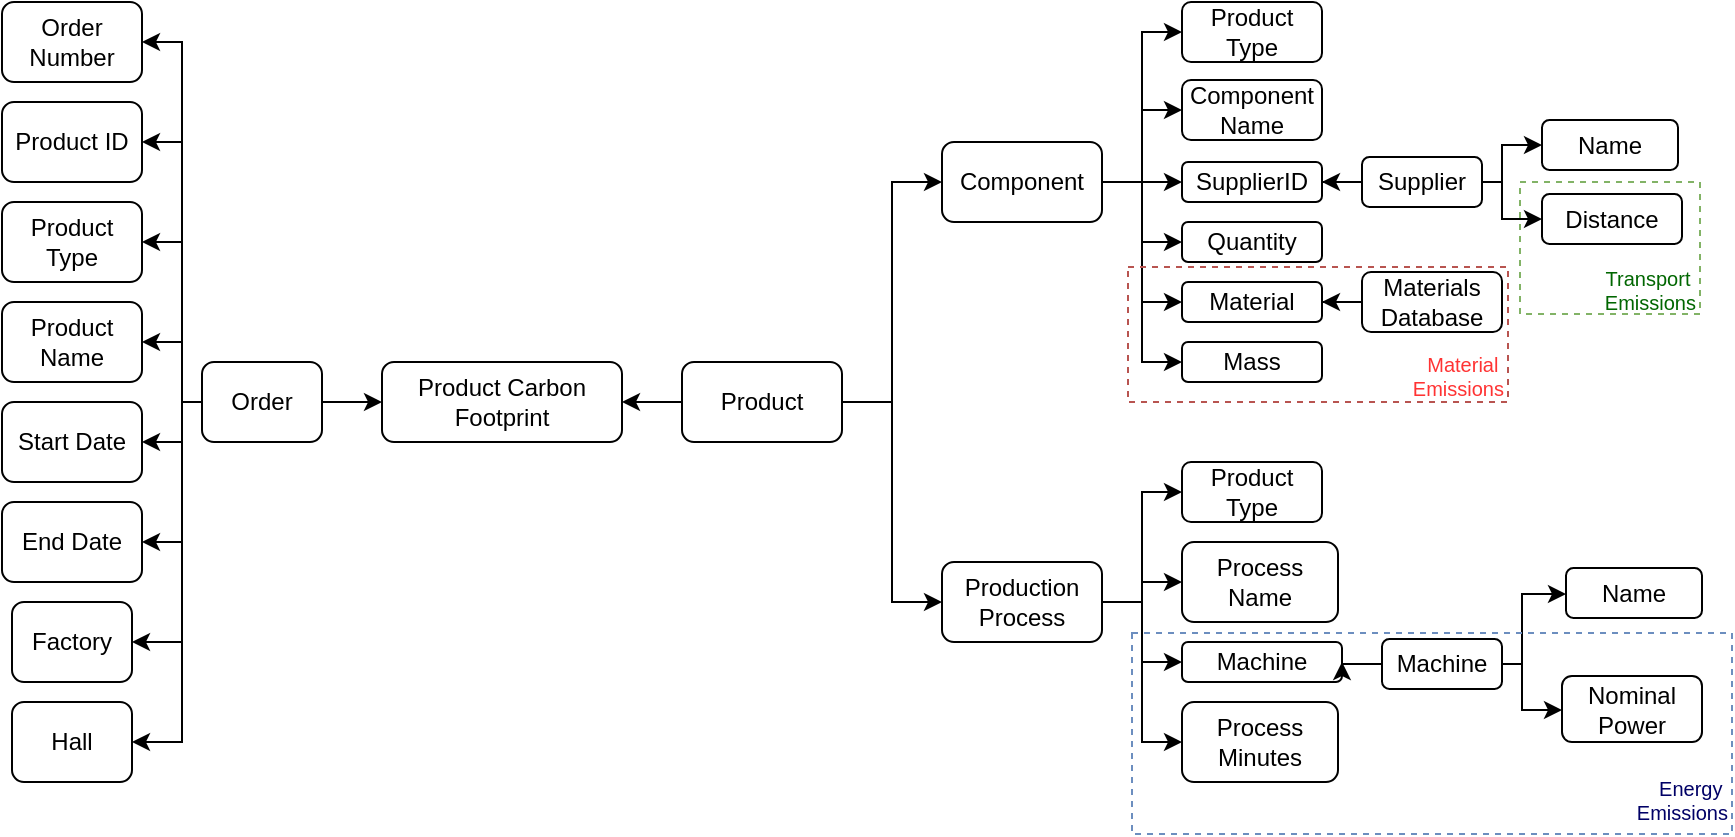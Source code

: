 <mxfile version="24.3.1" type="device">
  <diagram name="Page-1" id="cni5I3Lw1hY7gu9xh_l-">
    <mxGraphModel dx="1430" dy="795" grid="1" gridSize="10" guides="1" tooltips="1" connect="1" arrows="1" fold="1" page="1" pageScale="1" pageWidth="1100" pageHeight="850" math="0" shadow="0">
      <root>
        <mxCell id="0" />
        <mxCell id="1" parent="0" />
        <mxCell id="o2eXM6MfFAgDUqygltR4-1" value="Product Carbon Footprint" style="rounded=1;whiteSpace=wrap;html=1;fillColor=none;" parent="1" vertex="1">
          <mxGeometry x="308" y="404" width="120" height="40" as="geometry" />
        </mxCell>
        <mxCell id="o2eXM6MfFAgDUqygltR4-3" value="Process N&lt;span style=&quot;background-color: initial;&quot;&gt;ame&lt;/span&gt;" style="rounded=1;whiteSpace=wrap;html=1;fillColor=none;" parent="1" vertex="1">
          <mxGeometry x="708" y="494" width="78" height="40" as="geometry" />
        </mxCell>
        <mxCell id="ktxMWuNRyCT5x8mkZiQ--35" style="edgeStyle=orthogonalEdgeStyle;rounded=0;orthogonalLoop=1;jettySize=auto;html=1;entryX=1;entryY=0.5;entryDx=0;entryDy=0;" edge="1" parent="1" source="o2eXM6MfFAgDUqygltR4-8" target="ktxMWuNRyCT5x8mkZiQ--28">
          <mxGeometry relative="1" as="geometry" />
        </mxCell>
        <mxCell id="o2eXM6MfFAgDUqygltR4-8" value="Materials Database" style="rounded=1;whiteSpace=wrap;html=1;fillColor=none;" parent="1" vertex="1">
          <mxGeometry x="798" y="359" width="70" height="30" as="geometry" />
        </mxCell>
        <mxCell id="o2eXM6MfFAgDUqygltR4-15" style="edgeStyle=orthogonalEdgeStyle;rounded=0;orthogonalLoop=1;jettySize=auto;html=1;entryX=0;entryY=0.5;entryDx=0;entryDy=0;" parent="1" source="o2eXM6MfFAgDUqygltR4-11" target="o2eXM6MfFAgDUqygltR4-13" edge="1">
          <mxGeometry relative="1" as="geometry" />
        </mxCell>
        <mxCell id="ktxMWuNRyCT5x8mkZiQ--16" style="edgeStyle=orthogonalEdgeStyle;rounded=0;orthogonalLoop=1;jettySize=auto;html=1;entryX=1;entryY=0.5;entryDx=0;entryDy=0;" edge="1" parent="1" source="o2eXM6MfFAgDUqygltR4-11" target="o2eXM6MfFAgDUqygltR4-1">
          <mxGeometry relative="1" as="geometry" />
        </mxCell>
        <mxCell id="ktxMWuNRyCT5x8mkZiQ--17" style="edgeStyle=orthogonalEdgeStyle;rounded=0;orthogonalLoop=1;jettySize=auto;html=1;entryX=0;entryY=0.5;entryDx=0;entryDy=0;" edge="1" parent="1" source="o2eXM6MfFAgDUqygltR4-11" target="o2eXM6MfFAgDUqygltR4-19">
          <mxGeometry relative="1" as="geometry" />
        </mxCell>
        <mxCell id="o2eXM6MfFAgDUqygltR4-11" value="Product" style="rounded=1;whiteSpace=wrap;html=1;fillColor=none;" parent="1" vertex="1">
          <mxGeometry x="458" y="404" width="80" height="40" as="geometry" />
        </mxCell>
        <mxCell id="o2eXM6MfFAgDUqygltR4-18" style="edgeStyle=orthogonalEdgeStyle;rounded=0;orthogonalLoop=1;jettySize=auto;html=1;entryX=0;entryY=0.5;entryDx=0;entryDy=0;" parent="1" source="o2eXM6MfFAgDUqygltR4-13" target="o2eXM6MfFAgDUqygltR4-17" edge="1">
          <mxGeometry relative="1" as="geometry" />
        </mxCell>
        <mxCell id="ktxMWuNRyCT5x8mkZiQ--19" style="edgeStyle=orthogonalEdgeStyle;rounded=0;orthogonalLoop=1;jettySize=auto;html=1;entryX=0;entryY=0.5;entryDx=0;entryDy=0;" edge="1" parent="1" source="o2eXM6MfFAgDUqygltR4-13" target="ktxMWuNRyCT5x8mkZiQ--18">
          <mxGeometry relative="1" as="geometry" />
        </mxCell>
        <mxCell id="ktxMWuNRyCT5x8mkZiQ--30" style="edgeStyle=orthogonalEdgeStyle;rounded=0;orthogonalLoop=1;jettySize=auto;html=1;entryX=0;entryY=0.5;entryDx=0;entryDy=0;" edge="1" parent="1" source="o2eXM6MfFAgDUqygltR4-13" target="ktxMWuNRyCT5x8mkZiQ--20">
          <mxGeometry relative="1" as="geometry" />
        </mxCell>
        <mxCell id="ktxMWuNRyCT5x8mkZiQ--31" style="edgeStyle=orthogonalEdgeStyle;rounded=0;orthogonalLoop=1;jettySize=auto;html=1;entryX=0;entryY=0.5;entryDx=0;entryDy=0;" edge="1" parent="1" source="o2eXM6MfFAgDUqygltR4-13" target="ktxMWuNRyCT5x8mkZiQ--26">
          <mxGeometry relative="1" as="geometry" />
        </mxCell>
        <mxCell id="ktxMWuNRyCT5x8mkZiQ--32" style="edgeStyle=orthogonalEdgeStyle;rounded=0;orthogonalLoop=1;jettySize=auto;html=1;entryX=0;entryY=0.5;entryDx=0;entryDy=0;" edge="1" parent="1" source="o2eXM6MfFAgDUqygltR4-13" target="ktxMWuNRyCT5x8mkZiQ--28">
          <mxGeometry relative="1" as="geometry" />
        </mxCell>
        <mxCell id="ktxMWuNRyCT5x8mkZiQ--33" style="edgeStyle=orthogonalEdgeStyle;rounded=0;orthogonalLoop=1;jettySize=auto;html=1;entryX=0;entryY=0.5;entryDx=0;entryDy=0;" edge="1" parent="1" source="o2eXM6MfFAgDUqygltR4-13" target="ktxMWuNRyCT5x8mkZiQ--29">
          <mxGeometry relative="1" as="geometry" />
        </mxCell>
        <mxCell id="o2eXM6MfFAgDUqygltR4-13" value="Component" style="rounded=1;whiteSpace=wrap;html=1;fillColor=none;" parent="1" vertex="1">
          <mxGeometry x="588" y="294" width="80" height="40" as="geometry" />
        </mxCell>
        <mxCell id="o2eXM6MfFAgDUqygltR4-17" value="Component Name" style="rounded=1;whiteSpace=wrap;html=1;fillColor=none;" parent="1" vertex="1">
          <mxGeometry x="708" y="263" width="70" height="30" as="geometry" />
        </mxCell>
        <mxCell id="ktxMWuNRyCT5x8mkZiQ--49" style="edgeStyle=orthogonalEdgeStyle;rounded=0;orthogonalLoop=1;jettySize=auto;html=1;entryX=0;entryY=0.5;entryDx=0;entryDy=0;" edge="1" parent="1" source="o2eXM6MfFAgDUqygltR4-19" target="ktxMWuNRyCT5x8mkZiQ--38">
          <mxGeometry relative="1" as="geometry" />
        </mxCell>
        <mxCell id="ktxMWuNRyCT5x8mkZiQ--50" style="edgeStyle=orthogonalEdgeStyle;rounded=0;orthogonalLoop=1;jettySize=auto;html=1;entryX=0;entryY=0.5;entryDx=0;entryDy=0;" edge="1" parent="1" source="o2eXM6MfFAgDUqygltR4-19" target="o2eXM6MfFAgDUqygltR4-3">
          <mxGeometry relative="1" as="geometry" />
        </mxCell>
        <mxCell id="ktxMWuNRyCT5x8mkZiQ--51" style="edgeStyle=orthogonalEdgeStyle;rounded=0;orthogonalLoop=1;jettySize=auto;html=1;entryX=0;entryY=0.5;entryDx=0;entryDy=0;" edge="1" parent="1" source="o2eXM6MfFAgDUqygltR4-19" target="o2eXM6MfFAgDUqygltR4-21">
          <mxGeometry relative="1" as="geometry" />
        </mxCell>
        <mxCell id="ktxMWuNRyCT5x8mkZiQ--52" style="edgeStyle=orthogonalEdgeStyle;rounded=0;orthogonalLoop=1;jettySize=auto;html=1;entryX=0;entryY=0.5;entryDx=0;entryDy=0;" edge="1" parent="1" source="o2eXM6MfFAgDUqygltR4-19" target="ktxMWuNRyCT5x8mkZiQ--48">
          <mxGeometry relative="1" as="geometry" />
        </mxCell>
        <mxCell id="o2eXM6MfFAgDUqygltR4-19" value="Production Process" style="rounded=1;whiteSpace=wrap;html=1;fillColor=none;" parent="1" vertex="1">
          <mxGeometry x="588" y="504" width="80" height="40" as="geometry" />
        </mxCell>
        <mxCell id="o2eXM6MfFAgDUqygltR4-21" value="Machine" style="rounded=1;whiteSpace=wrap;html=1;fillColor=none;" parent="1" vertex="1">
          <mxGeometry x="708" y="544" width="80" height="20" as="geometry" />
        </mxCell>
        <mxCell id="ktxMWuNRyCT5x8mkZiQ--6" style="edgeStyle=orthogonalEdgeStyle;rounded=0;orthogonalLoop=1;jettySize=auto;html=1;entryX=1;entryY=0.5;entryDx=0;entryDy=0;" edge="1" parent="1" source="o2eXM6MfFAgDUqygltR4-23" target="o2eXM6MfFAgDUqygltR4-25">
          <mxGeometry relative="1" as="geometry">
            <Array as="points">
              <mxPoint x="208" y="424" />
              <mxPoint x="208" y="244" />
            </Array>
          </mxGeometry>
        </mxCell>
        <mxCell id="ktxMWuNRyCT5x8mkZiQ--7" style="edgeStyle=orthogonalEdgeStyle;rounded=0;orthogonalLoop=1;jettySize=auto;html=1;entryX=1;entryY=0.5;entryDx=0;entryDy=0;" edge="1" parent="1" source="o2eXM6MfFAgDUqygltR4-23" target="ktxMWuNRyCT5x8mkZiQ--2">
          <mxGeometry relative="1" as="geometry">
            <Array as="points">
              <mxPoint x="208" y="424" />
              <mxPoint x="208" y="294" />
            </Array>
          </mxGeometry>
        </mxCell>
        <mxCell id="ktxMWuNRyCT5x8mkZiQ--8" style="edgeStyle=orthogonalEdgeStyle;rounded=0;orthogonalLoop=1;jettySize=auto;html=1;entryX=1;entryY=0.5;entryDx=0;entryDy=0;" edge="1" parent="1" source="o2eXM6MfFAgDUqygltR4-23" target="o2eXM6MfFAgDUqygltR4-26">
          <mxGeometry relative="1" as="geometry">
            <Array as="points">
              <mxPoint x="208" y="424" />
              <mxPoint x="208" y="344" />
            </Array>
          </mxGeometry>
        </mxCell>
        <mxCell id="ktxMWuNRyCT5x8mkZiQ--9" style="edgeStyle=orthogonalEdgeStyle;rounded=0;orthogonalLoop=1;jettySize=auto;html=1;entryX=1;entryY=0.5;entryDx=0;entryDy=0;" edge="1" parent="1" source="o2eXM6MfFAgDUqygltR4-23" target="ktxMWuNRyCT5x8mkZiQ--3">
          <mxGeometry relative="1" as="geometry">
            <Array as="points">
              <mxPoint x="208" y="424" />
              <mxPoint x="208" y="394" />
            </Array>
          </mxGeometry>
        </mxCell>
        <mxCell id="ktxMWuNRyCT5x8mkZiQ--10" style="edgeStyle=orthogonalEdgeStyle;rounded=0;orthogonalLoop=1;jettySize=auto;html=1;entryX=1;entryY=0.5;entryDx=0;entryDy=0;" edge="1" parent="1" source="o2eXM6MfFAgDUqygltR4-23" target="o2eXM6MfFAgDUqygltR4-28">
          <mxGeometry relative="1" as="geometry">
            <Array as="points">
              <mxPoint x="208" y="424" />
              <mxPoint x="208" y="444" />
            </Array>
          </mxGeometry>
        </mxCell>
        <mxCell id="ktxMWuNRyCT5x8mkZiQ--11" style="edgeStyle=orthogonalEdgeStyle;rounded=0;orthogonalLoop=1;jettySize=auto;html=1;entryX=1;entryY=0.5;entryDx=0;entryDy=0;" edge="1" parent="1" source="o2eXM6MfFAgDUqygltR4-23" target="ktxMWuNRyCT5x8mkZiQ--4">
          <mxGeometry relative="1" as="geometry">
            <Array as="points">
              <mxPoint x="208" y="424" />
              <mxPoint x="208" y="494" />
            </Array>
          </mxGeometry>
        </mxCell>
        <mxCell id="ktxMWuNRyCT5x8mkZiQ--12" style="edgeStyle=orthogonalEdgeStyle;rounded=0;orthogonalLoop=1;jettySize=auto;html=1;entryX=1;entryY=0.5;entryDx=0;entryDy=0;" edge="1" parent="1" source="o2eXM6MfFAgDUqygltR4-23" target="o2eXM6MfFAgDUqygltR4-27">
          <mxGeometry relative="1" as="geometry">
            <Array as="points">
              <mxPoint x="208" y="424" />
              <mxPoint x="208" y="544" />
            </Array>
          </mxGeometry>
        </mxCell>
        <mxCell id="ktxMWuNRyCT5x8mkZiQ--13" style="edgeStyle=orthogonalEdgeStyle;rounded=0;orthogonalLoop=1;jettySize=auto;html=1;entryX=1;entryY=0.5;entryDx=0;entryDy=0;" edge="1" parent="1" source="o2eXM6MfFAgDUqygltR4-23" target="ktxMWuNRyCT5x8mkZiQ--5">
          <mxGeometry relative="1" as="geometry">
            <Array as="points">
              <mxPoint x="208" y="424" />
              <mxPoint x="208" y="594" />
            </Array>
          </mxGeometry>
        </mxCell>
        <mxCell id="ktxMWuNRyCT5x8mkZiQ--14" style="edgeStyle=orthogonalEdgeStyle;rounded=0;orthogonalLoop=1;jettySize=auto;html=1;entryX=0;entryY=0.5;entryDx=0;entryDy=0;" edge="1" parent="1" source="o2eXM6MfFAgDUqygltR4-23" target="o2eXM6MfFAgDUqygltR4-1">
          <mxGeometry relative="1" as="geometry" />
        </mxCell>
        <mxCell id="o2eXM6MfFAgDUqygltR4-23" value="Order" style="rounded=1;whiteSpace=wrap;html=1;fillColor=none;" parent="1" vertex="1">
          <mxGeometry x="218" y="404" width="60" height="40" as="geometry" />
        </mxCell>
        <mxCell id="o2eXM6MfFAgDUqygltR4-25" value="Order Number" style="rounded=1;whiteSpace=wrap;html=1;fillColor=none;" parent="1" vertex="1">
          <mxGeometry x="118" y="224" width="70" height="40" as="geometry" />
        </mxCell>
        <mxCell id="o2eXM6MfFAgDUqygltR4-26" value="Product Type" style="rounded=1;whiteSpace=wrap;html=1;fillColor=none;" parent="1" vertex="1">
          <mxGeometry x="118" y="324" width="70" height="40" as="geometry" />
        </mxCell>
        <mxCell id="o2eXM6MfFAgDUqygltR4-27" value="Factory" style="rounded=1;whiteSpace=wrap;html=1;fillColor=none;" parent="1" vertex="1">
          <mxGeometry x="123" y="524" width="60" height="40" as="geometry" />
        </mxCell>
        <mxCell id="o2eXM6MfFAgDUqygltR4-28" value="Start Date" style="rounded=1;whiteSpace=wrap;html=1;fillColor=none;" parent="1" vertex="1">
          <mxGeometry x="118" y="424" width="70" height="40" as="geometry" />
        </mxCell>
        <mxCell id="o2eXM6MfFAgDUqygltR4-33" value="Name" style="rounded=1;whiteSpace=wrap;html=1;fillColor=none;" parent="1" vertex="1">
          <mxGeometry x="888" y="283" width="68" height="25" as="geometry" />
        </mxCell>
        <mxCell id="ktxMWuNRyCT5x8mkZiQ--24" style="edgeStyle=orthogonalEdgeStyle;rounded=0;orthogonalLoop=1;jettySize=auto;html=1;entryX=0;entryY=0.5;entryDx=0;entryDy=0;" edge="1" parent="1" source="o2eXM6MfFAgDUqygltR4-35" target="o2eXM6MfFAgDUqygltR4-33">
          <mxGeometry relative="1" as="geometry">
            <Array as="points">
              <mxPoint x="868" y="314" />
              <mxPoint x="868" y="295" />
            </Array>
          </mxGeometry>
        </mxCell>
        <mxCell id="ktxMWuNRyCT5x8mkZiQ--25" style="edgeStyle=orthogonalEdgeStyle;rounded=0;orthogonalLoop=1;jettySize=auto;html=1;entryX=0;entryY=0.5;entryDx=0;entryDy=0;" edge="1" parent="1" source="o2eXM6MfFAgDUqygltR4-35" target="o2eXM6MfFAgDUqygltR4-36">
          <mxGeometry relative="1" as="geometry">
            <Array as="points">
              <mxPoint x="868" y="314" />
              <mxPoint x="868" y="333" />
            </Array>
          </mxGeometry>
        </mxCell>
        <mxCell id="ktxMWuNRyCT5x8mkZiQ--37" style="edgeStyle=orthogonalEdgeStyle;rounded=0;orthogonalLoop=1;jettySize=auto;html=1;entryX=1;entryY=0.5;entryDx=0;entryDy=0;" edge="1" parent="1" source="o2eXM6MfFAgDUqygltR4-35" target="ktxMWuNRyCT5x8mkZiQ--20">
          <mxGeometry relative="1" as="geometry" />
        </mxCell>
        <mxCell id="o2eXM6MfFAgDUqygltR4-35" value="Supplier" style="rounded=1;whiteSpace=wrap;html=1;fillColor=none;" parent="1" vertex="1">
          <mxGeometry x="798" y="301.5" width="60" height="25" as="geometry" />
        </mxCell>
        <mxCell id="o2eXM6MfFAgDUqygltR4-36" value="Distance" style="rounded=1;whiteSpace=wrap;html=1;fillColor=none;" parent="1" vertex="1">
          <mxGeometry x="888" y="320" width="70" height="25" as="geometry" />
        </mxCell>
        <mxCell id="ktxMWuNRyCT5x8mkZiQ--2" value="Product ID" style="rounded=1;whiteSpace=wrap;html=1;fillColor=none;" vertex="1" parent="1">
          <mxGeometry x="118" y="274" width="70" height="40" as="geometry" />
        </mxCell>
        <mxCell id="ktxMWuNRyCT5x8mkZiQ--3" value="Product Name" style="rounded=1;whiteSpace=wrap;html=1;fillColor=none;" vertex="1" parent="1">
          <mxGeometry x="118" y="374" width="70" height="40" as="geometry" />
        </mxCell>
        <mxCell id="ktxMWuNRyCT5x8mkZiQ--4" value="End Date" style="rounded=1;whiteSpace=wrap;html=1;fillColor=none;" vertex="1" parent="1">
          <mxGeometry x="118" y="474" width="70" height="40" as="geometry" />
        </mxCell>
        <mxCell id="ktxMWuNRyCT5x8mkZiQ--5" value="Hall" style="rounded=1;whiteSpace=wrap;html=1;fillColor=none;" vertex="1" parent="1">
          <mxGeometry x="123" y="574" width="60" height="40" as="geometry" />
        </mxCell>
        <mxCell id="ktxMWuNRyCT5x8mkZiQ--18" value="Product Type" style="rounded=1;whiteSpace=wrap;html=1;fillColor=none;" vertex="1" parent="1">
          <mxGeometry x="708" y="224" width="70" height="30" as="geometry" />
        </mxCell>
        <mxCell id="ktxMWuNRyCT5x8mkZiQ--20" value="SupplierID" style="rounded=1;whiteSpace=wrap;html=1;fillColor=none;" vertex="1" parent="1">
          <mxGeometry x="708" y="304" width="70" height="20" as="geometry" />
        </mxCell>
        <mxCell id="ktxMWuNRyCT5x8mkZiQ--26" value="Quantity" style="rounded=1;whiteSpace=wrap;html=1;fillColor=none;" vertex="1" parent="1">
          <mxGeometry x="708" y="334" width="70" height="20" as="geometry" />
        </mxCell>
        <mxCell id="ktxMWuNRyCT5x8mkZiQ--28" value="Material" style="rounded=1;whiteSpace=wrap;html=1;fillColor=none;" vertex="1" parent="1">
          <mxGeometry x="708" y="364" width="70" height="20" as="geometry" />
        </mxCell>
        <mxCell id="ktxMWuNRyCT5x8mkZiQ--29" value="Mass" style="rounded=1;whiteSpace=wrap;html=1;fillColor=none;" vertex="1" parent="1">
          <mxGeometry x="708" y="394" width="70" height="20" as="geometry" />
        </mxCell>
        <mxCell id="ktxMWuNRyCT5x8mkZiQ--38" value="Product Type" style="rounded=1;whiteSpace=wrap;html=1;fillColor=none;" vertex="1" parent="1">
          <mxGeometry x="708" y="454" width="70" height="30" as="geometry" />
        </mxCell>
        <mxCell id="ktxMWuNRyCT5x8mkZiQ--42" value="Name" style="rounded=1;whiteSpace=wrap;html=1;fillColor=none;" vertex="1" parent="1">
          <mxGeometry x="900" y="507" width="68" height="25" as="geometry" />
        </mxCell>
        <mxCell id="ktxMWuNRyCT5x8mkZiQ--44" style="edgeStyle=orthogonalEdgeStyle;rounded=0;orthogonalLoop=1;jettySize=auto;html=1;entryX=0;entryY=0.5;entryDx=0;entryDy=0;" edge="1" parent="1" source="ktxMWuNRyCT5x8mkZiQ--45" target="ktxMWuNRyCT5x8mkZiQ--46">
          <mxGeometry relative="1" as="geometry">
            <Array as="points">
              <mxPoint x="878" y="555" />
              <mxPoint x="878" y="578" />
              <mxPoint x="898" y="578" />
            </Array>
          </mxGeometry>
        </mxCell>
        <mxCell id="ktxMWuNRyCT5x8mkZiQ--47" style="edgeStyle=orthogonalEdgeStyle;rounded=0;orthogonalLoop=1;jettySize=auto;html=1;entryX=1;entryY=0.5;entryDx=0;entryDy=0;" edge="1" parent="1" source="ktxMWuNRyCT5x8mkZiQ--45" target="o2eXM6MfFAgDUqygltR4-21">
          <mxGeometry relative="1" as="geometry" />
        </mxCell>
        <mxCell id="ktxMWuNRyCT5x8mkZiQ--56" style="edgeStyle=orthogonalEdgeStyle;rounded=0;orthogonalLoop=1;jettySize=auto;html=1;entryX=0;entryY=0.5;entryDx=0;entryDy=0;" edge="1" parent="1" source="ktxMWuNRyCT5x8mkZiQ--45" target="ktxMWuNRyCT5x8mkZiQ--42">
          <mxGeometry relative="1" as="geometry">
            <Array as="points">
              <mxPoint x="878" y="555" />
              <mxPoint x="878" y="520" />
              <mxPoint x="900" y="520" />
            </Array>
          </mxGeometry>
        </mxCell>
        <mxCell id="ktxMWuNRyCT5x8mkZiQ--45" value="Machine" style="rounded=1;whiteSpace=wrap;html=1;fillColor=none;" vertex="1" parent="1">
          <mxGeometry x="808" y="542.5" width="60" height="25" as="geometry" />
        </mxCell>
        <mxCell id="ktxMWuNRyCT5x8mkZiQ--46" value="Nominal Power" style="rounded=1;whiteSpace=wrap;html=1;fillColor=none;" vertex="1" parent="1">
          <mxGeometry x="898" y="561" width="70" height="33" as="geometry" />
        </mxCell>
        <mxCell id="ktxMWuNRyCT5x8mkZiQ--48" value="Process Minutes" style="rounded=1;whiteSpace=wrap;html=1;fillColor=none;" vertex="1" parent="1">
          <mxGeometry x="708" y="574" width="78" height="40" as="geometry" />
        </mxCell>
        <mxCell id="ktxMWuNRyCT5x8mkZiQ--53" value="&lt;div&gt;&lt;br&gt;&lt;/div&gt;&lt;div&gt;&lt;br&gt;&lt;/div&gt;&lt;font style=&quot;font-size: 10px;&quot;&gt;&lt;div&gt;&lt;font style=&quot;font-size: 10px;&quot;&gt;&lt;br&gt;&lt;/font&gt;&lt;/div&gt;&lt;font color=&quot;#ff3333&quot;&gt;Material&amp;nbsp;&lt;/font&gt;&lt;/font&gt;&lt;div style=&quot;font-size: 10px;&quot;&gt;&lt;font color=&quot;#ff3333&quot; style=&quot;font-size: 10px;&quot;&gt;Emissions&lt;/font&gt;&lt;/div&gt;" style="rounded=0;whiteSpace=wrap;html=1;fillColor=none;strokeColor=#b85450;align=right;dashed=1;" vertex="1" parent="1">
          <mxGeometry x="681" y="356.5" width="190" height="67.5" as="geometry" />
        </mxCell>
        <mxCell id="ktxMWuNRyCT5x8mkZiQ--55" value="&lt;div&gt;&lt;br&gt;&lt;/div&gt;&lt;div&gt;&lt;br&gt;&lt;/div&gt;&lt;font style=&quot;font-size: 10px;&quot;&gt;&lt;div&gt;&lt;font style=&quot;font-size: 10px;&quot;&gt;&lt;br&gt;&lt;/font&gt;&lt;/div&gt;&lt;div&gt;&lt;br&gt;&lt;/div&gt;&lt;font color=&quot;#000066&quot;&gt;&lt;div&gt;&lt;font style=&quot;font-size: 10px;&quot;&gt;&lt;font color=&quot;#000066&quot;&gt;&lt;br&gt;&lt;/font&gt;&lt;/font&gt;&lt;/div&gt;Energy&amp;nbsp;&lt;/font&gt;&lt;/font&gt;&lt;div style=&quot;font-size: 10px;&quot;&gt;&lt;font color=&quot;#000066&quot; style=&quot;font-size: 10px;&quot;&gt;Emissions&lt;/font&gt;&lt;/div&gt;" style="rounded=0;whiteSpace=wrap;html=1;fillColor=none;strokeColor=#6c8ebf;align=right;dashed=1;" vertex="1" parent="1">
          <mxGeometry x="683" y="539.5" width="300" height="100.5" as="geometry" />
        </mxCell>
        <mxCell id="ktxMWuNRyCT5x8mkZiQ--54" value="&lt;div&gt;&lt;font color=&quot;#006600&quot;&gt;&lt;br&gt;&lt;/font&gt;&lt;/div&gt;&lt;div&gt;&lt;font color=&quot;#006600&quot;&gt;&lt;br&gt;&lt;/font&gt;&lt;/div&gt;&lt;div&gt;&lt;font color=&quot;#006600&quot;&gt;&lt;br&gt;&lt;/font&gt;&lt;/div&gt;&lt;font color=&quot;#006600&quot; style=&quot;font-size: 10px;&quot;&gt;&lt;div&gt;&lt;span style=&quot;background-color: initial;&quot;&gt;Transport&amp;nbsp;&lt;/span&gt;&lt;br&gt;&lt;/div&gt;&lt;/font&gt;&lt;div style=&quot;font-size: 10px;&quot;&gt;&lt;font color=&quot;#006600&quot; style=&quot;font-size: 10px;&quot;&gt;Emissions&lt;/font&gt;&lt;/div&gt;" style="rounded=0;whiteSpace=wrap;html=1;fillColor=none;strokeColor=#82b366;align=right;dashed=1;" vertex="1" parent="1">
          <mxGeometry x="877" y="314" width="90" height="66" as="geometry" />
        </mxCell>
      </root>
    </mxGraphModel>
  </diagram>
</mxfile>
